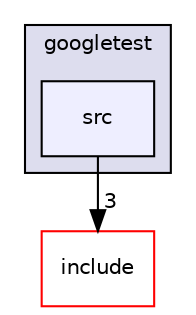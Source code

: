 digraph "googletest/googletest/src" {
  compound=true
  node [ fontsize="10", fontname="Helvetica"];
  edge [ labelfontsize="10", labelfontname="Helvetica"];
  subgraph clusterdir_7b86808525f21adae85b84901a4f8edc {
    graph [ bgcolor="#ddddee", pencolor="black", label="googletest" fontname="Helvetica", fontsize="10", URL="dir_7b86808525f21adae85b84901a4f8edc.html"]
  dir_ff028c2de6bb35ff9cb892421277f296 [shape=box, label="src", style="filled", fillcolor="#eeeeff", pencolor="black", URL="dir_ff028c2de6bb35ff9cb892421277f296.html"];
  }
  dir_2f730f5434597c08ceb8912275aa9760 [shape=box label="include" fillcolor="white" style="filled" color="red" URL="dir_2f730f5434597c08ceb8912275aa9760.html"];
  dir_ff028c2de6bb35ff9cb892421277f296->dir_2f730f5434597c08ceb8912275aa9760 [headlabel="3", labeldistance=1.5 headhref="dir_000025_000020.html"];
}
